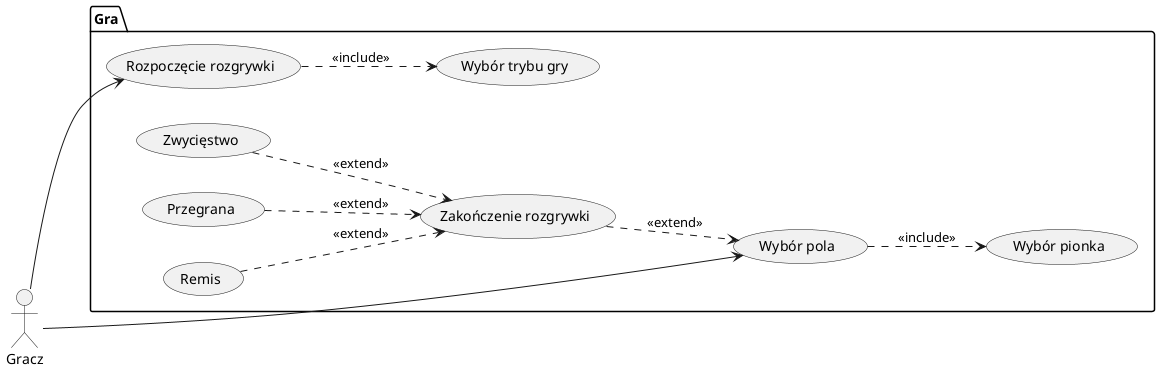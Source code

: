 @startuml
left to right direction
actor Gracz
package Gra {
  usecase "Rozpoczęcie rozgrywki" as UC1
  usecase "Wybór trybu gry" as UC2
  usecase "Wybór pionka" as UC3
  usecase "Wybór pola" as UC4
  usecase "Zakończenie rozgrywki" as UC5
  usecase "Zwycięstwo" as UC6
  usecase "Przegrana" as UC7
  usecase "Remis" as UC8
}
Gracz --> UC1
Gracz --> UC4

UC1 ..> UC2 : <<include>>
UC4 ..> UC3 : <<include>>
UC5 ..> UC4 : <<extend>>
UC6 ..> UC5 : <<extend>>
UC7 ..> UC5 : <<extend>>
UC8 ..> UC5 : <<extend>>
@enduml